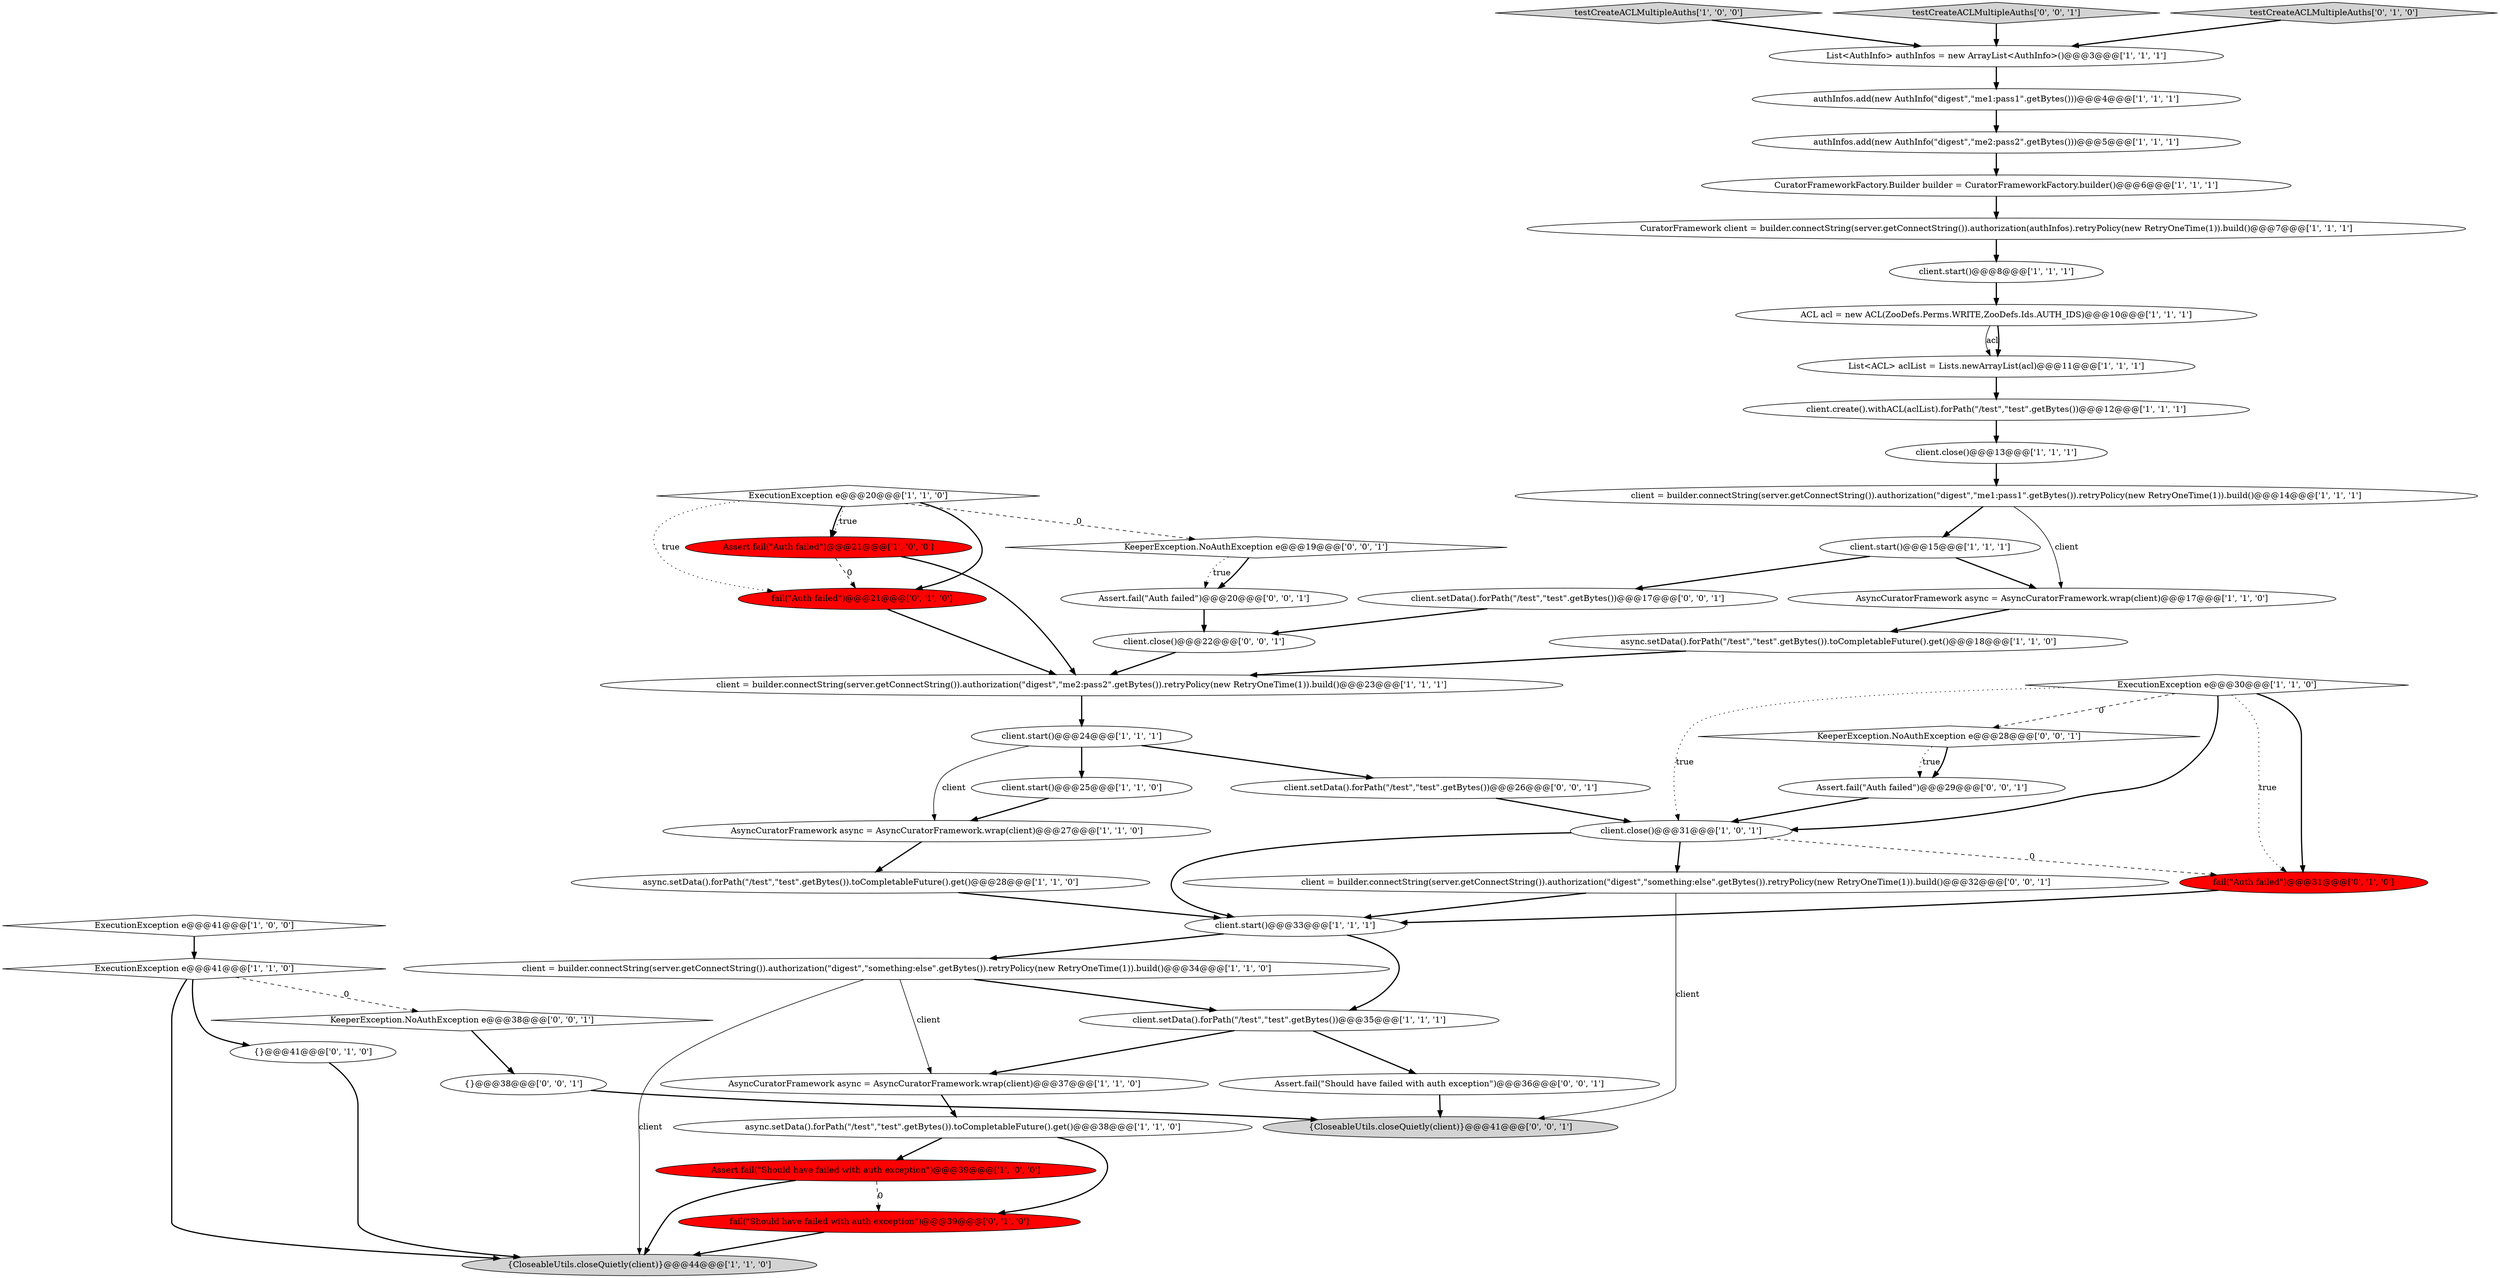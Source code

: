 digraph {
19 [style = filled, label = "async.setData().forPath(\"/test\",\"test\".getBytes()).toCompletableFuture().get()@@@28@@@['1', '1', '0']", fillcolor = white, shape = ellipse image = "AAA0AAABBB1BBB"];
5 [style = filled, label = "client.start()@@@33@@@['1', '1', '1']", fillcolor = white, shape = ellipse image = "AAA0AAABBB1BBB"];
25 [style = filled, label = "CuratorFrameworkFactory.Builder builder = CuratorFrameworkFactory.builder()@@@6@@@['1', '1', '1']", fillcolor = white, shape = ellipse image = "AAA0AAABBB1BBB"];
0 [style = filled, label = "client.start()@@@15@@@['1', '1', '1']", fillcolor = white, shape = ellipse image = "AAA0AAABBB1BBB"];
6 [style = filled, label = "ExecutionException e@@@41@@@['1', '0', '0']", fillcolor = white, shape = diamond image = "AAA0AAABBB1BBB"];
7 [style = filled, label = "authInfos.add(new AuthInfo(\"digest\",\"me1:pass1\".getBytes()))@@@4@@@['1', '1', '1']", fillcolor = white, shape = ellipse image = "AAA0AAABBB1BBB"];
30 [style = filled, label = "AsyncCuratorFramework async = AsyncCuratorFramework.wrap(client)@@@17@@@['1', '1', '0']", fillcolor = white, shape = ellipse image = "AAA0AAABBB1BBB"];
44 [style = filled, label = "client.setData().forPath(\"/test\",\"test\".getBytes())@@@26@@@['0', '0', '1']", fillcolor = white, shape = ellipse image = "AAA0AAABBB3BBB"];
32 [style = filled, label = "client.create().withACL(aclList).forPath(\"/test\",\"test\".getBytes())@@@12@@@['1', '1', '1']", fillcolor = white, shape = ellipse image = "AAA0AAABBB1BBB"];
14 [style = filled, label = "client = builder.connectString(server.getConnectString()).authorization(\"digest\",\"me2:pass2\".getBytes()).retryPolicy(new RetryOneTime(1)).build()@@@23@@@['1', '1', '1']", fillcolor = white, shape = ellipse image = "AAA0AAABBB1BBB"];
36 [style = filled, label = "fail(\"Auth failed\")@@@21@@@['0', '1', '0']", fillcolor = red, shape = ellipse image = "AAA1AAABBB2BBB"];
17 [style = filled, label = "async.setData().forPath(\"/test\",\"test\".getBytes()).toCompletableFuture().get()@@@38@@@['1', '1', '0']", fillcolor = white, shape = ellipse image = "AAA0AAABBB1BBB"];
2 [style = filled, label = "authInfos.add(new AuthInfo(\"digest\",\"me2:pass2\".getBytes()))@@@5@@@['1', '1', '1']", fillcolor = white, shape = ellipse image = "AAA0AAABBB1BBB"];
43 [style = filled, label = "KeeperException.NoAuthException e@@@19@@@['0', '0', '1']", fillcolor = white, shape = diamond image = "AAA0AAABBB3BBB"];
12 [style = filled, label = "client.close()@@@31@@@['1', '0', '1']", fillcolor = white, shape = ellipse image = "AAA0AAABBB1BBB"];
20 [style = filled, label = "List<AuthInfo> authInfos = new ArrayList<AuthInfo>()@@@3@@@['1', '1', '1']", fillcolor = white, shape = ellipse image = "AAA0AAABBB1BBB"];
47 [style = filled, label = "Assert.fail(\"Auth failed\")@@@29@@@['0', '0', '1']", fillcolor = white, shape = ellipse image = "AAA0AAABBB3BBB"];
15 [style = filled, label = "ExecutionException e@@@41@@@['1', '1', '0']", fillcolor = white, shape = diamond image = "AAA0AAABBB1BBB"];
31 [style = filled, label = "{CloseableUtils.closeQuietly(client)}@@@44@@@['1', '1', '0']", fillcolor = lightgray, shape = ellipse image = "AAA0AAABBB1BBB"];
34 [style = filled, label = "fail(\"Should have failed with auth exception\")@@@39@@@['0', '1', '0']", fillcolor = red, shape = ellipse image = "AAA1AAABBB2BBB"];
3 [style = filled, label = "client.start()@@@8@@@['1', '1', '1']", fillcolor = white, shape = ellipse image = "AAA0AAABBB1BBB"];
35 [style = filled, label = "{}@@@41@@@['0', '1', '0']", fillcolor = white, shape = ellipse image = "AAA0AAABBB2BBB"];
49 [style = filled, label = "client.setData().forPath(\"/test\",\"test\".getBytes())@@@17@@@['0', '0', '1']", fillcolor = white, shape = ellipse image = "AAA0AAABBB3BBB"];
50 [style = filled, label = "KeeperException.NoAuthException e@@@38@@@['0', '0', '1']", fillcolor = white, shape = diamond image = "AAA0AAABBB3BBB"];
29 [style = filled, label = "AsyncCuratorFramework async = AsyncCuratorFramework.wrap(client)@@@37@@@['1', '1', '0']", fillcolor = white, shape = ellipse image = "AAA0AAABBB1BBB"];
22 [style = filled, label = "client.close()@@@13@@@['1', '1', '1']", fillcolor = white, shape = ellipse image = "AAA0AAABBB1BBB"];
38 [style = filled, label = "client = builder.connectString(server.getConnectString()).authorization(\"digest\",\"something:else\".getBytes()).retryPolicy(new RetryOneTime(1)).build()@@@32@@@['0', '0', '1']", fillcolor = white, shape = ellipse image = "AAA0AAABBB3BBB"];
33 [style = filled, label = "fail(\"Auth failed\")@@@31@@@['0', '1', '0']", fillcolor = red, shape = ellipse image = "AAA1AAABBB2BBB"];
42 [style = filled, label = "{CloseableUtils.closeQuietly(client)}@@@41@@@['0', '0', '1']", fillcolor = lightgray, shape = ellipse image = "AAA0AAABBB3BBB"];
48 [style = filled, label = "Assert.fail(\"Should have failed with auth exception\")@@@36@@@['0', '0', '1']", fillcolor = white, shape = ellipse image = "AAA0AAABBB3BBB"];
27 [style = filled, label = "client.start()@@@24@@@['1', '1', '1']", fillcolor = white, shape = ellipse image = "AAA0AAABBB1BBB"];
10 [style = filled, label = "testCreateACLMultipleAuths['1', '0', '0']", fillcolor = lightgray, shape = diamond image = "AAA0AAABBB1BBB"];
45 [style = filled, label = "client.close()@@@22@@@['0', '0', '1']", fillcolor = white, shape = ellipse image = "AAA0AAABBB3BBB"];
8 [style = filled, label = "client.start()@@@25@@@['1', '1', '0']", fillcolor = white, shape = ellipse image = "AAA0AAABBB1BBB"];
40 [style = filled, label = "{}@@@38@@@['0', '0', '1']", fillcolor = white, shape = ellipse image = "AAA0AAABBB3BBB"];
18 [style = filled, label = "client = builder.connectString(server.getConnectString()).authorization(\"digest\",\"something:else\".getBytes()).retryPolicy(new RetryOneTime(1)).build()@@@34@@@['1', '1', '0']", fillcolor = white, shape = ellipse image = "AAA0AAABBB1BBB"];
4 [style = filled, label = "AsyncCuratorFramework async = AsyncCuratorFramework.wrap(client)@@@27@@@['1', '1', '0']", fillcolor = white, shape = ellipse image = "AAA0AAABBB1BBB"];
16 [style = filled, label = "Assert.fail(\"Should have failed with auth exception\")@@@39@@@['1', '0', '0']", fillcolor = red, shape = ellipse image = "AAA1AAABBB1BBB"];
21 [style = filled, label = "CuratorFramework client = builder.connectString(server.getConnectString()).authorization(authInfos).retryPolicy(new RetryOneTime(1)).build()@@@7@@@['1', '1', '1']", fillcolor = white, shape = ellipse image = "AAA0AAABBB1BBB"];
39 [style = filled, label = "Assert.fail(\"Auth failed\")@@@20@@@['0', '0', '1']", fillcolor = white, shape = ellipse image = "AAA0AAABBB3BBB"];
24 [style = filled, label = "Assert.fail(\"Auth failed\")@@@21@@@['1', '0', '0']", fillcolor = red, shape = ellipse image = "AAA1AAABBB1BBB"];
9 [style = filled, label = "ExecutionException e@@@30@@@['1', '1', '0']", fillcolor = white, shape = diamond image = "AAA0AAABBB1BBB"];
11 [style = filled, label = "async.setData().forPath(\"/test\",\"test\".getBytes()).toCompletableFuture().get()@@@18@@@['1', '1', '0']", fillcolor = white, shape = ellipse image = "AAA0AAABBB1BBB"];
26 [style = filled, label = "client = builder.connectString(server.getConnectString()).authorization(\"digest\",\"me1:pass1\".getBytes()).retryPolicy(new RetryOneTime(1)).build()@@@14@@@['1', '1', '1']", fillcolor = white, shape = ellipse image = "AAA0AAABBB1BBB"];
23 [style = filled, label = "client.setData().forPath(\"/test\",\"test\".getBytes())@@@35@@@['1', '1', '1']", fillcolor = white, shape = ellipse image = "AAA0AAABBB1BBB"];
46 [style = filled, label = "testCreateACLMultipleAuths['0', '0', '1']", fillcolor = lightgray, shape = diamond image = "AAA0AAABBB3BBB"];
28 [style = filled, label = "List<ACL> aclList = Lists.newArrayList(acl)@@@11@@@['1', '1', '1']", fillcolor = white, shape = ellipse image = "AAA0AAABBB1BBB"];
37 [style = filled, label = "testCreateACLMultipleAuths['0', '1', '0']", fillcolor = lightgray, shape = diamond image = "AAA0AAABBB2BBB"];
41 [style = filled, label = "KeeperException.NoAuthException e@@@28@@@['0', '0', '1']", fillcolor = white, shape = diamond image = "AAA0AAABBB3BBB"];
1 [style = filled, label = "ExecutionException e@@@20@@@['1', '1', '0']", fillcolor = white, shape = diamond image = "AAA0AAABBB1BBB"];
13 [style = filled, label = "ACL acl = new ACL(ZooDefs.Perms.WRITE,ZooDefs.Ids.AUTH_IDS)@@@10@@@['1', '1', '1']", fillcolor = white, shape = ellipse image = "AAA0AAABBB1BBB"];
22->26 [style = bold, label=""];
35->31 [style = bold, label=""];
0->30 [style = bold, label=""];
49->45 [style = bold, label=""];
32->22 [style = bold, label=""];
38->5 [style = bold, label=""];
10->20 [style = bold, label=""];
29->17 [style = bold, label=""];
9->12 [style = dotted, label="true"];
9->33 [style = dotted, label="true"];
12->33 [style = dashed, label="0"];
12->5 [style = bold, label=""];
18->23 [style = bold, label=""];
1->43 [style = dashed, label="0"];
5->23 [style = bold, label=""];
11->14 [style = bold, label=""];
9->33 [style = bold, label=""];
47->12 [style = bold, label=""];
27->44 [style = bold, label=""];
1->24 [style = dotted, label="true"];
4->19 [style = bold, label=""];
37->20 [style = bold, label=""];
13->28 [style = solid, label="acl"];
34->31 [style = bold, label=""];
39->45 [style = bold, label=""];
27->4 [style = solid, label="client"];
5->18 [style = bold, label=""];
33->5 [style = bold, label=""];
21->3 [style = bold, label=""];
48->42 [style = bold, label=""];
1->36 [style = bold, label=""];
36->14 [style = bold, label=""];
44->12 [style = bold, label=""];
15->35 [style = bold, label=""];
6->15 [style = bold, label=""];
23->48 [style = bold, label=""];
18->31 [style = solid, label="client"];
24->14 [style = bold, label=""];
28->32 [style = bold, label=""];
15->50 [style = dashed, label="0"];
23->29 [style = bold, label=""];
19->5 [style = bold, label=""];
16->34 [style = dashed, label="0"];
30->11 [style = bold, label=""];
26->0 [style = bold, label=""];
17->34 [style = bold, label=""];
45->14 [style = bold, label=""];
12->38 [style = bold, label=""];
1->36 [style = dotted, label="true"];
43->39 [style = dotted, label="true"];
0->49 [style = bold, label=""];
15->31 [style = bold, label=""];
7->2 [style = bold, label=""];
1->24 [style = bold, label=""];
16->31 [style = bold, label=""];
50->40 [style = bold, label=""];
41->47 [style = dotted, label="true"];
3->13 [style = bold, label=""];
46->20 [style = bold, label=""];
9->41 [style = dashed, label="0"];
14->27 [style = bold, label=""];
9->12 [style = bold, label=""];
8->4 [style = bold, label=""];
41->47 [style = bold, label=""];
20->7 [style = bold, label=""];
2->25 [style = bold, label=""];
43->39 [style = bold, label=""];
38->42 [style = solid, label="client"];
18->29 [style = solid, label="client"];
27->8 [style = bold, label=""];
40->42 [style = bold, label=""];
24->36 [style = dashed, label="0"];
17->16 [style = bold, label=""];
25->21 [style = bold, label=""];
13->28 [style = bold, label=""];
26->30 [style = solid, label="client"];
}

